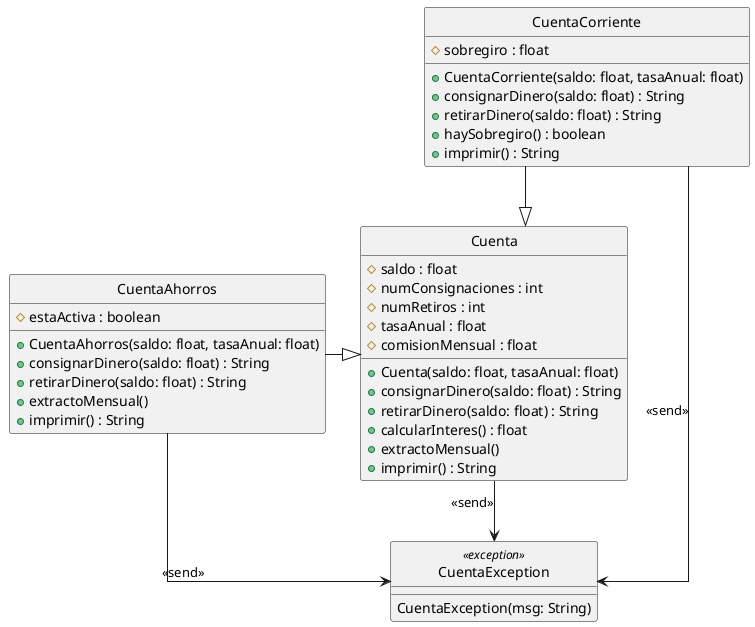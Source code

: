 @startuml Diagrama Taller Herencia

skinparam Linetype ortho
skinparam style strictuml

class Cuenta {
    #saldo : float
    #numConsignaciones : int
    #numRetiros : int
    #tasaAnual : float
    #comisionMensual : float

    +Cuenta(saldo: float, tasaAnual: float)
    +consignarDinero(saldo: float) : String
    +retirarDinero(saldo: float) : String
    +calcularInteres() : float
    +extractoMensual()
    +imprimir() : String
}

class CuentaAhorros {
    #estaActiva : boolean

    +CuentaAhorros(saldo: float, tasaAnual: float)
    +consignarDinero(saldo: float) : String
    +retirarDinero(saldo: float) : String
    +extractoMensual()
    +imprimir() : String
}
class CuentaCorriente {
    #sobregiro : float

    +CuentaCorriente(saldo: float, tasaAnual: float)
    +consignarDinero(saldo: float) : String
    +retirarDinero(saldo: float) : String
    +haySobregiro() : boolean
    +imprimir() : String
}
class CuentaException <<exception>> {
    CuentaException(msg: String)
}
Cuenta --> CuentaException : <<send>>
CuentaAhorros -> CuentaException : <<send>>
CuentaCorriente -> CuentaException : <<send>>

CuentaAhorros -|> Cuenta
CuentaCorriente --|> Cuenta
@enduml